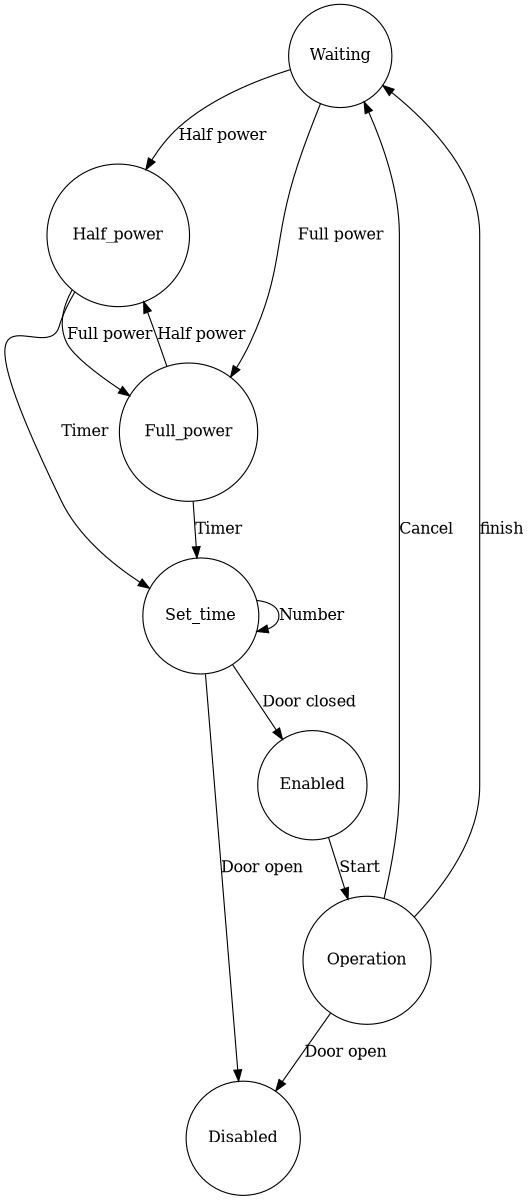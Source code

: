 digraph finite_state_machine {
	rankdir=TB;
	size="8,8"
	node [shape = circle]; Waiting Half_power Full_power Set_time Disabled Enabled Operation;
	node [shape = circle];
	Waiting -> Half_power [ label = "Half power" ];
	Waiting -> Full_power [ label = "Full power" ];
	Half_power -> Full_power [ label = "Full power" ];
	Half_power -> Set_time [ label = "Timer" ];
	Full_power -> Half_power [ label = "Half power" ];
	Full_power -> Set_time [ label = "Timer" ]
	Set_time -> Enabled [ label = "Door closed" ];
	Set_time -> Disabled [ label = "Door open" ];
	Set_time -> Set_time [ label = "Number" ];
	Enabled -> Operation [ label = "Start" ];
	Operation -> Waiting [ label = "Cancel" ];
	Operation -> Disabled [ label = "Door open" ];
	Operation -> Waiting [ label = "finish"];
}